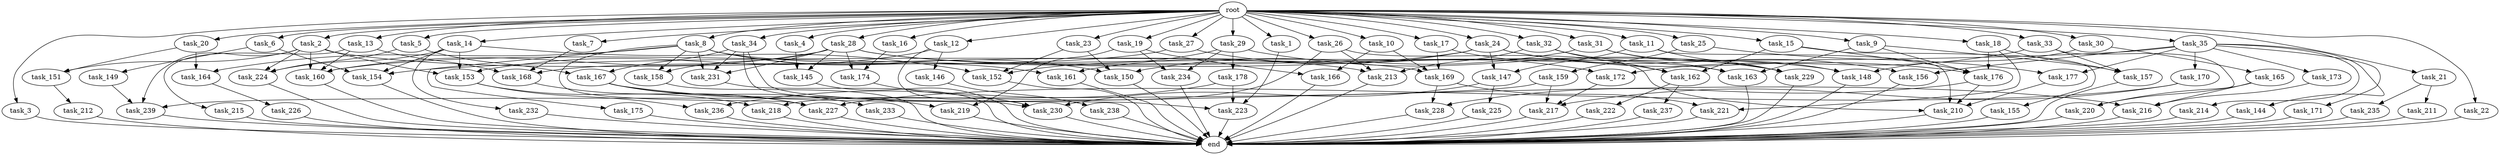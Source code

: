 digraph G {
  root [size="0.000000"];
  task_1 [size="2.048000"];
  task_2 [size="2.048000"];
  task_3 [size="2.048000"];
  task_4 [size="2.048000"];
  task_5 [size="2.048000"];
  task_6 [size="2.048000"];
  task_7 [size="2.048000"];
  task_8 [size="2.048000"];
  task_9 [size="2.048000"];
  task_10 [size="2.048000"];
  task_11 [size="2.048000"];
  task_12 [size="2.048000"];
  task_13 [size="2.048000"];
  task_14 [size="2.048000"];
  task_15 [size="2.048000"];
  task_16 [size="2.048000"];
  task_17 [size="2.048000"];
  task_18 [size="2.048000"];
  task_19 [size="2.048000"];
  task_20 [size="2.048000"];
  task_21 [size="2.048000"];
  task_22 [size="2.048000"];
  task_23 [size="2.048000"];
  task_24 [size="2.048000"];
  task_25 [size="2.048000"];
  task_26 [size="2.048000"];
  task_27 [size="2.048000"];
  task_28 [size="2.048000"];
  task_29 [size="2.048000"];
  task_30 [size="2.048000"];
  task_31 [size="2.048000"];
  task_32 [size="2.048000"];
  task_33 [size="2.048000"];
  task_34 [size="2.048000"];
  task_35 [size="2.048000"];
  task_144 [size="1717986918.400000"];
  task_145 [size="1460288880.640000"];
  task_146 [size="618475290.624000"];
  task_147 [size="1992864825.344000"];
  task_148 [size="3332894621.696000"];
  task_149 [size="618475290.624000"];
  task_150 [size="2628519985.152000"];
  task_151 [size="2336462209.024000"];
  task_152 [size="927712935.936000"];
  task_153 [size="1305670057.984000"];
  task_154 [size="2405181685.760000"];
  task_155 [size="1391569403.904000"];
  task_156 [size="1992864825.344000"];
  task_157 [size="1958505086.976000"];
  task_158 [size="1941325217.792000"];
  task_159 [size="618475290.624000"];
  task_160 [size="3453153705.984000"];
  task_161 [size="1374389534.720000"];
  task_162 [size="2284922601.472000"];
  task_163 [size="2559800508.416000"];
  task_164 [size="2817498546.176000"];
  task_165 [size="1391569403.904000"];
  task_166 [size="309237645.312000"];
  task_167 [size="223338299.392000"];
  task_168 [size="3659312136.192000"];
  task_169 [size="1529008357.376000"];
  task_170 [size="1717986918.400000"];
  task_171 [size="1717986918.400000"];
  task_172 [size="1271310319.616000"];
  task_173 [size="1717986918.400000"];
  task_174 [size="910533066.752000"];
  task_175 [size="1099511627.776000"];
  task_176 [size="3195455668.224000"];
  task_177 [size="2336462209.024000"];
  task_178 [size="429496729.600000"];
  task_210 [size="2834678415.360000"];
  task_211 [size="429496729.600000"];
  task_212 [size="154618822.656000"];
  task_213 [size="1666447310.848000"];
  task_214 [size="1717986918.400000"];
  task_215 [size="1717986918.400000"];
  task_216 [size="652835028.992000"];
  task_217 [size="2920577761.280000"];
  task_218 [size="498216206.336000"];
  task_219 [size="309237645.312000"];
  task_220 [size="858993459.200000"];
  task_221 [size="2147483648.000000"];
  task_222 [size="68719476.736000"];
  task_223 [size="498216206.336000"];
  task_224 [size="755914244.096000"];
  task_225 [size="429496729.600000"];
  task_226 [size="1099511627.776000"];
  task_227 [size="3745211482.112000"];
  task_228 [size="1786706395.136000"];
  task_229 [size="3246995275.776000"];
  task_230 [size="1477468749.824000"];
  task_231 [size="2095944040.448000"];
  task_232 [size="68719476.736000"];
  task_233 [size="154618822.656000"];
  task_234 [size="584115552.256000"];
  task_235 [size="429496729.600000"];
  task_236 [size="137438953.472000"];
  task_237 [size="68719476.736000"];
  task_238 [size="1717986918.400000"];
  task_239 [size="3109556322.304000"];
  end [size="0.000000"];

  root -> task_1 [size="1.000000"];
  root -> task_2 [size="1.000000"];
  root -> task_3 [size="1.000000"];
  root -> task_4 [size="1.000000"];
  root -> task_5 [size="1.000000"];
  root -> task_6 [size="1.000000"];
  root -> task_7 [size="1.000000"];
  root -> task_8 [size="1.000000"];
  root -> task_9 [size="1.000000"];
  root -> task_10 [size="1.000000"];
  root -> task_11 [size="1.000000"];
  root -> task_12 [size="1.000000"];
  root -> task_13 [size="1.000000"];
  root -> task_14 [size="1.000000"];
  root -> task_15 [size="1.000000"];
  root -> task_16 [size="1.000000"];
  root -> task_17 [size="1.000000"];
  root -> task_18 [size="1.000000"];
  root -> task_19 [size="1.000000"];
  root -> task_20 [size="1.000000"];
  root -> task_21 [size="1.000000"];
  root -> task_22 [size="1.000000"];
  root -> task_23 [size="1.000000"];
  root -> task_24 [size="1.000000"];
  root -> task_25 [size="1.000000"];
  root -> task_26 [size="1.000000"];
  root -> task_27 [size="1.000000"];
  root -> task_28 [size="1.000000"];
  root -> task_29 [size="1.000000"];
  root -> task_30 [size="1.000000"];
  root -> task_31 [size="1.000000"];
  root -> task_32 [size="1.000000"];
  root -> task_33 [size="1.000000"];
  root -> task_34 [size="1.000000"];
  root -> task_35 [size="1.000000"];
  task_1 -> task_223 [size="134217728.000000"];
  task_2 -> task_151 [size="301989888.000000"];
  task_2 -> task_153 [size="301989888.000000"];
  task_2 -> task_160 [size="301989888.000000"];
  task_2 -> task_213 [size="301989888.000000"];
  task_2 -> task_224 [size="301989888.000000"];
  task_2 -> task_239 [size="301989888.000000"];
  task_3 -> end [size="1.000000"];
  task_4 -> task_145 [size="301989888.000000"];
  task_5 -> task_167 [size="33554432.000000"];
  task_5 -> task_224 [size="33554432.000000"];
  task_6 -> task_149 [size="301989888.000000"];
  task_6 -> task_154 [size="301989888.000000"];
  task_7 -> task_168 [size="536870912.000000"];
  task_8 -> task_150 [size="536870912.000000"];
  task_8 -> task_158 [size="536870912.000000"];
  task_8 -> task_161 [size="536870912.000000"];
  task_8 -> task_164 [size="536870912.000000"];
  task_8 -> task_169 [size="536870912.000000"];
  task_8 -> task_175 [size="536870912.000000"];
  task_8 -> task_227 [size="536870912.000000"];
  task_8 -> task_231 [size="536870912.000000"];
  task_9 -> task_157 [size="536870912.000000"];
  task_9 -> task_163 [size="536870912.000000"];
  task_9 -> task_176 [size="536870912.000000"];
  task_10 -> task_166 [size="75497472.000000"];
  task_10 -> task_169 [size="75497472.000000"];
  task_11 -> task_147 [size="838860800.000000"];
  task_11 -> task_210 [size="838860800.000000"];
  task_11 -> task_229 [size="838860800.000000"];
  task_12 -> task_146 [size="301989888.000000"];
  task_12 -> task_153 [size="301989888.000000"];
  task_12 -> task_230 [size="301989888.000000"];
  task_13 -> task_160 [size="838860800.000000"];
  task_13 -> task_168 [size="838860800.000000"];
  task_13 -> task_215 [size="838860800.000000"];
  task_14 -> task_152 [size="33554432.000000"];
  task_14 -> task_153 [size="33554432.000000"];
  task_14 -> task_154 [size="33554432.000000"];
  task_14 -> task_224 [size="33554432.000000"];
  task_14 -> task_232 [size="33554432.000000"];
  task_15 -> task_155 [size="679477248.000000"];
  task_15 -> task_162 [size="679477248.000000"];
  task_15 -> task_176 [size="679477248.000000"];
  task_16 -> task_174 [size="33554432.000000"];
  task_17 -> task_162 [size="134217728.000000"];
  task_17 -> task_169 [size="134217728.000000"];
  task_18 -> task_157 [size="209715200.000000"];
  task_18 -> task_176 [size="209715200.000000"];
  task_18 -> task_221 [size="209715200.000000"];
  task_19 -> task_166 [size="75497472.000000"];
  task_19 -> task_219 [size="75497472.000000"];
  task_19 -> task_234 [size="75497472.000000"];
  task_20 -> task_151 [size="838860800.000000"];
  task_20 -> task_164 [size="838860800.000000"];
  task_21 -> task_211 [size="209715200.000000"];
  task_21 -> task_235 [size="209715200.000000"];
  task_22 -> end [size="1.000000"];
  task_23 -> task_150 [size="209715200.000000"];
  task_23 -> task_152 [size="209715200.000000"];
  task_24 -> task_147 [size="134217728.000000"];
  task_24 -> task_156 [size="134217728.000000"];
  task_24 -> task_160 [size="134217728.000000"];
  task_24 -> task_161 [size="134217728.000000"];
  task_24 -> task_176 [size="134217728.000000"];
  task_25 -> task_159 [size="301989888.000000"];
  task_25 -> task_177 [size="301989888.000000"];
  task_26 -> task_210 [size="209715200.000000"];
  task_26 -> task_213 [size="209715200.000000"];
  task_26 -> task_218 [size="209715200.000000"];
  task_27 -> task_168 [size="411041792.000000"];
  task_27 -> task_172 [size="411041792.000000"];
  task_28 -> task_145 [size="411041792.000000"];
  task_28 -> task_148 [size="411041792.000000"];
  task_28 -> task_158 [size="411041792.000000"];
  task_28 -> task_160 [size="411041792.000000"];
  task_28 -> task_163 [size="411041792.000000"];
  task_28 -> task_174 [size="411041792.000000"];
  task_28 -> task_231 [size="411041792.000000"];
  task_29 -> task_152 [size="209715200.000000"];
  task_29 -> task_178 [size="209715200.000000"];
  task_29 -> task_229 [size="209715200.000000"];
  task_29 -> task_234 [size="209715200.000000"];
  task_30 -> task_148 [size="679477248.000000"];
  task_30 -> task_165 [size="679477248.000000"];
  task_31 -> task_148 [size="536870912.000000"];
  task_31 -> task_150 [size="536870912.000000"];
  task_31 -> task_229 [size="536870912.000000"];
  task_32 -> task_162 [size="301989888.000000"];
  task_32 -> task_163 [size="301989888.000000"];
  task_32 -> task_213 [size="301989888.000000"];
  task_33 -> task_157 [size="209715200.000000"];
  task_33 -> task_172 [size="209715200.000000"];
  task_33 -> task_220 [size="209715200.000000"];
  task_34 -> task_167 [size="75497472.000000"];
  task_34 -> task_223 [size="75497472.000000"];
  task_34 -> task_230 [size="75497472.000000"];
  task_34 -> task_231 [size="75497472.000000"];
  task_35 -> task_144 [size="838860800.000000"];
  task_35 -> task_154 [size="838860800.000000"];
  task_35 -> task_156 [size="838860800.000000"];
  task_35 -> task_170 [size="838860800.000000"];
  task_35 -> task_171 [size="838860800.000000"];
  task_35 -> task_173 [size="838860800.000000"];
  task_35 -> task_177 [size="838860800.000000"];
  task_35 -> task_214 [size="838860800.000000"];
  task_144 -> end [size="1.000000"];
  task_145 -> end [size="1.000000"];
  task_146 -> task_238 [size="838860800.000000"];
  task_147 -> task_225 [size="209715200.000000"];
  task_147 -> task_230 [size="209715200.000000"];
  task_148 -> end [size="1.000000"];
  task_149 -> task_239 [size="679477248.000000"];
  task_150 -> end [size="1.000000"];
  task_151 -> task_212 [size="75497472.000000"];
  task_152 -> end [size="1.000000"];
  task_153 -> task_218 [size="33554432.000000"];
  task_153 -> task_236 [size="33554432.000000"];
  task_154 -> end [size="1.000000"];
  task_155 -> end [size="1.000000"];
  task_156 -> end [size="1.000000"];
  task_157 -> end [size="1.000000"];
  task_158 -> end [size="1.000000"];
  task_159 -> task_217 [size="536870912.000000"];
  task_159 -> task_239 [size="536870912.000000"];
  task_160 -> end [size="1.000000"];
  task_161 -> end [size="1.000000"];
  task_162 -> task_222 [size="33554432.000000"];
  task_162 -> task_237 [size="33554432.000000"];
  task_163 -> end [size="1.000000"];
  task_164 -> task_226 [size="536870912.000000"];
  task_165 -> task_216 [size="209715200.000000"];
  task_165 -> task_220 [size="209715200.000000"];
  task_166 -> end [size="1.000000"];
  task_167 -> task_216 [size="75497472.000000"];
  task_167 -> task_219 [size="75497472.000000"];
  task_167 -> task_227 [size="75497472.000000"];
  task_167 -> task_233 [size="75497472.000000"];
  task_168 -> task_227 [size="536870912.000000"];
  task_169 -> task_221 [size="838860800.000000"];
  task_169 -> task_228 [size="838860800.000000"];
  task_170 -> task_217 [size="679477248.000000"];
  task_170 -> task_227 [size="679477248.000000"];
  task_171 -> end [size="1.000000"];
  task_172 -> task_217 [size="209715200.000000"];
  task_173 -> task_216 [size="33554432.000000"];
  task_174 -> task_230 [size="134217728.000000"];
  task_175 -> end [size="1.000000"];
  task_176 -> task_210 [size="33554432.000000"];
  task_176 -> task_228 [size="33554432.000000"];
  task_177 -> task_210 [size="301989888.000000"];
  task_178 -> task_223 [size="33554432.000000"];
  task_178 -> task_236 [size="33554432.000000"];
  task_210 -> end [size="1.000000"];
  task_211 -> end [size="1.000000"];
  task_212 -> end [size="1.000000"];
  task_213 -> end [size="1.000000"];
  task_214 -> end [size="1.000000"];
  task_215 -> end [size="1.000000"];
  task_216 -> end [size="1.000000"];
  task_217 -> end [size="1.000000"];
  task_218 -> end [size="1.000000"];
  task_219 -> end [size="1.000000"];
  task_220 -> end [size="1.000000"];
  task_221 -> end [size="1.000000"];
  task_222 -> end [size="1.000000"];
  task_223 -> end [size="1.000000"];
  task_224 -> end [size="1.000000"];
  task_225 -> end [size="1.000000"];
  task_226 -> end [size="1.000000"];
  task_227 -> end [size="1.000000"];
  task_228 -> end [size="1.000000"];
  task_229 -> end [size="1.000000"];
  task_230 -> end [size="1.000000"];
  task_231 -> end [size="1.000000"];
  task_232 -> end [size="1.000000"];
  task_233 -> end [size="1.000000"];
  task_234 -> end [size="1.000000"];
  task_235 -> end [size="1.000000"];
  task_236 -> end [size="1.000000"];
  task_237 -> end [size="1.000000"];
  task_238 -> end [size="1.000000"];
  task_239 -> end [size="1.000000"];
}
